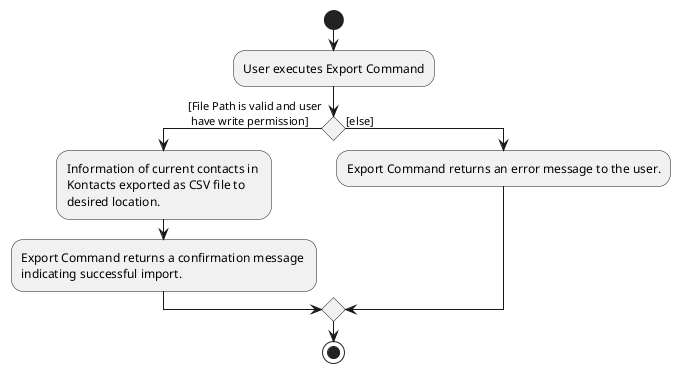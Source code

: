 @startuml
start
:User executes Export Command;
if () then ([File Path is valid and user\n have write permission])
    :Information of current contacts in \nKontacts exported as CSV file to\ndesired location.;
    :Export Command returns a confirmation message \nindicating successful import.;
else ([else])
:Export Command returns an error message to the user.;
endif
stop
@enduml
